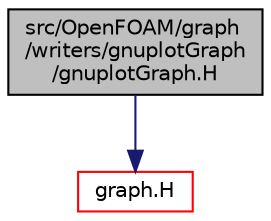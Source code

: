 digraph "src/OpenFOAM/graph/writers/gnuplotGraph/gnuplotGraph.H"
{
  bgcolor="transparent";
  edge [fontname="Helvetica",fontsize="10",labelfontname="Helvetica",labelfontsize="10"];
  node [fontname="Helvetica",fontsize="10",shape=record];
  Node0 [label="src/OpenFOAM/graph\l/writers/gnuplotGraph\l/gnuplotGraph.H",height=0.2,width=0.4,color="black", fillcolor="grey75", style="filled", fontcolor="black"];
  Node0 -> Node1 [color="midnightblue",fontsize="10",style="solid",fontname="Helvetica"];
  Node1 [label="graph.H",height=0.2,width=0.4,color="red",URL="$a11030.html"];
}
